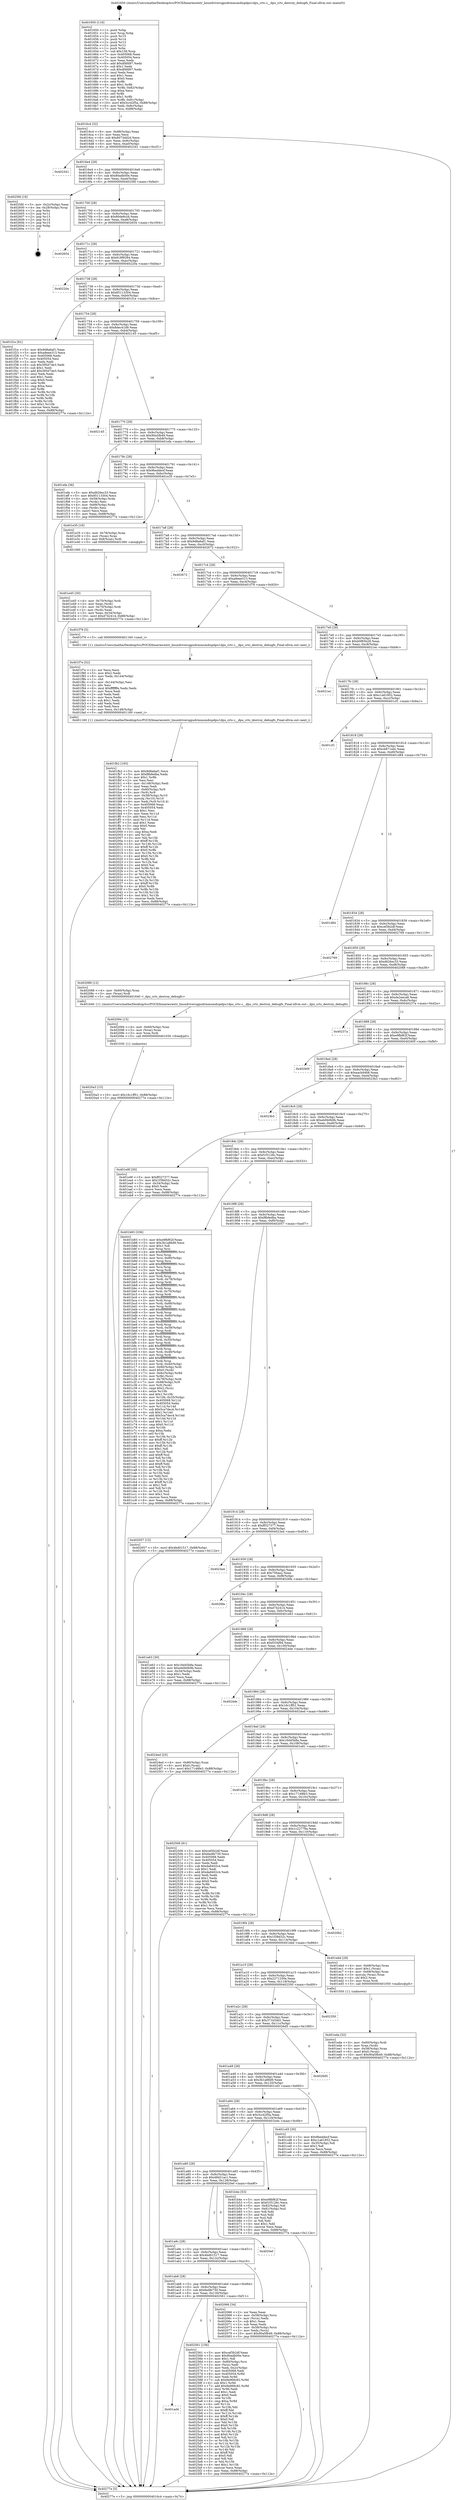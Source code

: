 digraph "0x401650" {
  label = "0x401650 (/mnt/c/Users/mathe/Desktop/tcc/POCII/binaries/extr_linuxdriversgpudrmmsmdispdpu1dpu_crtc.c__dpu_crtc_destroy_debugfs_Final-ollvm.out::main(0))"
  labelloc = "t"
  node[shape=record]

  Entry [label="",width=0.3,height=0.3,shape=circle,fillcolor=black,style=filled]
  "0x4016c4" [label="{
     0x4016c4 [32]\l
     | [instrs]\l
     &nbsp;&nbsp;0x4016c4 \<+6\>: mov -0x88(%rbp),%eax\l
     &nbsp;&nbsp;0x4016ca \<+2\>: mov %eax,%ecx\l
     &nbsp;&nbsp;0x4016cc \<+6\>: sub $0x8073dd2d,%ecx\l
     &nbsp;&nbsp;0x4016d2 \<+6\>: mov %eax,-0x9c(%rbp)\l
     &nbsp;&nbsp;0x4016d8 \<+6\>: mov %ecx,-0xa0(%rbp)\l
     &nbsp;&nbsp;0x4016de \<+6\>: je 0000000000402341 \<main+0xcf1\>\l
  }"]
  "0x402341" [label="{
     0x402341\l
  }", style=dashed]
  "0x4016e4" [label="{
     0x4016e4 [28]\l
     | [instrs]\l
     &nbsp;&nbsp;0x4016e4 \<+5\>: jmp 00000000004016e9 \<main+0x99\>\l
     &nbsp;&nbsp;0x4016e9 \<+6\>: mov -0x9c(%rbp),%eax\l
     &nbsp;&nbsp;0x4016ef \<+5\>: sub $0x80adb00e,%eax\l
     &nbsp;&nbsp;0x4016f4 \<+6\>: mov %eax,-0xa4(%rbp)\l
     &nbsp;&nbsp;0x4016fa \<+6\>: je 00000000004025fd \<main+0xfad\>\l
  }"]
  Exit [label="",width=0.3,height=0.3,shape=circle,fillcolor=black,style=filled,peripheries=2]
  "0x4025fd" [label="{
     0x4025fd [18]\l
     | [instrs]\l
     &nbsp;&nbsp;0x4025fd \<+3\>: mov -0x2c(%rbp),%eax\l
     &nbsp;&nbsp;0x402600 \<+4\>: lea -0x28(%rbp),%rsp\l
     &nbsp;&nbsp;0x402604 \<+1\>: pop %rbx\l
     &nbsp;&nbsp;0x402605 \<+2\>: pop %r12\l
     &nbsp;&nbsp;0x402607 \<+2\>: pop %r13\l
     &nbsp;&nbsp;0x402609 \<+2\>: pop %r14\l
     &nbsp;&nbsp;0x40260b \<+2\>: pop %r15\l
     &nbsp;&nbsp;0x40260d \<+1\>: pop %rbp\l
     &nbsp;&nbsp;0x40260e \<+1\>: ret\l
  }"]
  "0x401700" [label="{
     0x401700 [28]\l
     | [instrs]\l
     &nbsp;&nbsp;0x401700 \<+5\>: jmp 0000000000401705 \<main+0xb5\>\l
     &nbsp;&nbsp;0x401705 \<+6\>: mov -0x9c(%rbp),%eax\l
     &nbsp;&nbsp;0x40170b \<+5\>: sub $0x80de8ccb,%eax\l
     &nbsp;&nbsp;0x401710 \<+6\>: mov %eax,-0xa8(%rbp)\l
     &nbsp;&nbsp;0x401716 \<+6\>: je 0000000000402654 \<main+0x1004\>\l
  }"]
  "0x401ad4" [label="{
     0x401ad4\l
  }", style=dashed]
  "0x402654" [label="{
     0x402654\l
  }", style=dashed]
  "0x40171c" [label="{
     0x40171c [28]\l
     | [instrs]\l
     &nbsp;&nbsp;0x40171c \<+5\>: jmp 0000000000401721 \<main+0xd1\>\l
     &nbsp;&nbsp;0x401721 \<+6\>: mov -0x9c(%rbp),%eax\l
     &nbsp;&nbsp;0x401727 \<+5\>: sub $0x818f9284,%eax\l
     &nbsp;&nbsp;0x40172c \<+6\>: mov %eax,-0xac(%rbp)\l
     &nbsp;&nbsp;0x401732 \<+6\>: je 000000000040220a \<main+0xbba\>\l
  }"]
  "0x402561" [label="{
     0x402561 [156]\l
     | [instrs]\l
     &nbsp;&nbsp;0x402561 \<+5\>: mov $0xcef3b2df,%eax\l
     &nbsp;&nbsp;0x402566 \<+5\>: mov $0x80adb00e,%ecx\l
     &nbsp;&nbsp;0x40256b \<+2\>: mov $0x1,%dl\l
     &nbsp;&nbsp;0x40256d \<+4\>: mov -0x80(%rbp),%rsi\l
     &nbsp;&nbsp;0x402571 \<+2\>: mov (%rsi),%edi\l
     &nbsp;&nbsp;0x402573 \<+3\>: mov %edi,-0x2c(%rbp)\l
     &nbsp;&nbsp;0x402576 \<+7\>: mov 0x405068,%edi\l
     &nbsp;&nbsp;0x40257d \<+8\>: mov 0x405054,%r8d\l
     &nbsp;&nbsp;0x402585 \<+3\>: mov %edi,%r9d\l
     &nbsp;&nbsp;0x402588 \<+7\>: sub $0x9a968c82,%r9d\l
     &nbsp;&nbsp;0x40258f \<+4\>: sub $0x1,%r9d\l
     &nbsp;&nbsp;0x402593 \<+7\>: add $0x9a968c82,%r9d\l
     &nbsp;&nbsp;0x40259a \<+4\>: imul %r9d,%edi\l
     &nbsp;&nbsp;0x40259e \<+3\>: and $0x1,%edi\l
     &nbsp;&nbsp;0x4025a1 \<+3\>: cmp $0x0,%edi\l
     &nbsp;&nbsp;0x4025a4 \<+4\>: sete %r10b\l
     &nbsp;&nbsp;0x4025a8 \<+4\>: cmp $0xa,%r8d\l
     &nbsp;&nbsp;0x4025ac \<+4\>: setl %r11b\l
     &nbsp;&nbsp;0x4025b0 \<+3\>: mov %r10b,%bl\l
     &nbsp;&nbsp;0x4025b3 \<+3\>: xor $0xff,%bl\l
     &nbsp;&nbsp;0x4025b6 \<+3\>: mov %r11b,%r14b\l
     &nbsp;&nbsp;0x4025b9 \<+4\>: xor $0xff,%r14b\l
     &nbsp;&nbsp;0x4025bd \<+3\>: xor $0x0,%dl\l
     &nbsp;&nbsp;0x4025c0 \<+3\>: mov %bl,%r15b\l
     &nbsp;&nbsp;0x4025c3 \<+4\>: and $0x0,%r15b\l
     &nbsp;&nbsp;0x4025c7 \<+3\>: and %dl,%r10b\l
     &nbsp;&nbsp;0x4025ca \<+3\>: mov %r14b,%r12b\l
     &nbsp;&nbsp;0x4025cd \<+4\>: and $0x0,%r12b\l
     &nbsp;&nbsp;0x4025d1 \<+3\>: and %dl,%r11b\l
     &nbsp;&nbsp;0x4025d4 \<+3\>: or %r10b,%r15b\l
     &nbsp;&nbsp;0x4025d7 \<+3\>: or %r11b,%r12b\l
     &nbsp;&nbsp;0x4025da \<+3\>: xor %r12b,%r15b\l
     &nbsp;&nbsp;0x4025dd \<+3\>: or %r14b,%bl\l
     &nbsp;&nbsp;0x4025e0 \<+3\>: xor $0xff,%bl\l
     &nbsp;&nbsp;0x4025e3 \<+3\>: or $0x0,%dl\l
     &nbsp;&nbsp;0x4025e6 \<+2\>: and %dl,%bl\l
     &nbsp;&nbsp;0x4025e8 \<+3\>: or %bl,%r15b\l
     &nbsp;&nbsp;0x4025eb \<+4\>: test $0x1,%r15b\l
     &nbsp;&nbsp;0x4025ef \<+3\>: cmovne %ecx,%eax\l
     &nbsp;&nbsp;0x4025f2 \<+6\>: mov %eax,-0x88(%rbp)\l
     &nbsp;&nbsp;0x4025f8 \<+5\>: jmp 000000000040277e \<main+0x112e\>\l
  }"]
  "0x40220a" [label="{
     0x40220a\l
  }", style=dashed]
  "0x401738" [label="{
     0x401738 [28]\l
     | [instrs]\l
     &nbsp;&nbsp;0x401738 \<+5\>: jmp 000000000040173d \<main+0xed\>\l
     &nbsp;&nbsp;0x40173d \<+6\>: mov -0x9c(%rbp),%eax\l
     &nbsp;&nbsp;0x401743 \<+5\>: sub $0x85113304,%eax\l
     &nbsp;&nbsp;0x401748 \<+6\>: mov %eax,-0xb0(%rbp)\l
     &nbsp;&nbsp;0x40174e \<+6\>: je 0000000000401f1e \<main+0x8ce\>\l
  }"]
  "0x4020a3" [label="{
     0x4020a3 [15]\l
     | [instrs]\l
     &nbsp;&nbsp;0x4020a3 \<+10\>: movl $0x16c1ff51,-0x88(%rbp)\l
     &nbsp;&nbsp;0x4020ad \<+5\>: jmp 000000000040277e \<main+0x112e\>\l
  }"]
  "0x401f1e" [label="{
     0x401f1e [91]\l
     | [instrs]\l
     &nbsp;&nbsp;0x401f1e \<+5\>: mov $0x9d8a6af1,%eax\l
     &nbsp;&nbsp;0x401f23 \<+5\>: mov $0xa9eee313,%ecx\l
     &nbsp;&nbsp;0x401f28 \<+7\>: mov 0x405068,%edx\l
     &nbsp;&nbsp;0x401f2f \<+7\>: mov 0x405054,%esi\l
     &nbsp;&nbsp;0x401f36 \<+2\>: mov %edx,%edi\l
     &nbsp;&nbsp;0x401f38 \<+6\>: sub $0x395d74e3,%edi\l
     &nbsp;&nbsp;0x401f3e \<+3\>: sub $0x1,%edi\l
     &nbsp;&nbsp;0x401f41 \<+6\>: add $0x395d74e3,%edi\l
     &nbsp;&nbsp;0x401f47 \<+3\>: imul %edi,%edx\l
     &nbsp;&nbsp;0x401f4a \<+3\>: and $0x1,%edx\l
     &nbsp;&nbsp;0x401f4d \<+3\>: cmp $0x0,%edx\l
     &nbsp;&nbsp;0x401f50 \<+4\>: sete %r8b\l
     &nbsp;&nbsp;0x401f54 \<+3\>: cmp $0xa,%esi\l
     &nbsp;&nbsp;0x401f57 \<+4\>: setl %r9b\l
     &nbsp;&nbsp;0x401f5b \<+3\>: mov %r8b,%r10b\l
     &nbsp;&nbsp;0x401f5e \<+3\>: and %r9b,%r10b\l
     &nbsp;&nbsp;0x401f61 \<+3\>: xor %r9b,%r8b\l
     &nbsp;&nbsp;0x401f64 \<+3\>: or %r8b,%r10b\l
     &nbsp;&nbsp;0x401f67 \<+4\>: test $0x1,%r10b\l
     &nbsp;&nbsp;0x401f6b \<+3\>: cmovne %ecx,%eax\l
     &nbsp;&nbsp;0x401f6e \<+6\>: mov %eax,-0x88(%rbp)\l
     &nbsp;&nbsp;0x401f74 \<+5\>: jmp 000000000040277e \<main+0x112e\>\l
  }"]
  "0x401754" [label="{
     0x401754 [28]\l
     | [instrs]\l
     &nbsp;&nbsp;0x401754 \<+5\>: jmp 0000000000401759 \<main+0x109\>\l
     &nbsp;&nbsp;0x401759 \<+6\>: mov -0x9c(%rbp),%eax\l
     &nbsp;&nbsp;0x40175f \<+5\>: sub $0x8dec41d9,%eax\l
     &nbsp;&nbsp;0x401764 \<+6\>: mov %eax,-0xb4(%rbp)\l
     &nbsp;&nbsp;0x40176a \<+6\>: je 0000000000402145 \<main+0xaf5\>\l
  }"]
  "0x402094" [label="{
     0x402094 [15]\l
     | [instrs]\l
     &nbsp;&nbsp;0x402094 \<+4\>: mov -0x60(%rbp),%rax\l
     &nbsp;&nbsp;0x402098 \<+3\>: mov (%rax),%rax\l
     &nbsp;&nbsp;0x40209b \<+3\>: mov %rax,%rdi\l
     &nbsp;&nbsp;0x40209e \<+5\>: call 0000000000401030 \<free@plt\>\l
     | [calls]\l
     &nbsp;&nbsp;0x401030 \{1\} (unknown)\l
  }"]
  "0x402145" [label="{
     0x402145\l
  }", style=dashed]
  "0x401770" [label="{
     0x401770 [28]\l
     | [instrs]\l
     &nbsp;&nbsp;0x401770 \<+5\>: jmp 0000000000401775 \<main+0x125\>\l
     &nbsp;&nbsp;0x401775 \<+6\>: mov -0x9c(%rbp),%eax\l
     &nbsp;&nbsp;0x40177b \<+5\>: sub $0x90a5fb49,%eax\l
     &nbsp;&nbsp;0x401780 \<+6\>: mov %eax,-0xb8(%rbp)\l
     &nbsp;&nbsp;0x401786 \<+6\>: je 0000000000401efa \<main+0x8aa\>\l
  }"]
  "0x401ab8" [label="{
     0x401ab8 [28]\l
     | [instrs]\l
     &nbsp;&nbsp;0x401ab8 \<+5\>: jmp 0000000000401abd \<main+0x46d\>\l
     &nbsp;&nbsp;0x401abd \<+6\>: mov -0x9c(%rbp),%eax\l
     &nbsp;&nbsp;0x401ac3 \<+5\>: sub $0x6edfe730,%eax\l
     &nbsp;&nbsp;0x401ac8 \<+6\>: mov %eax,-0x130(%rbp)\l
     &nbsp;&nbsp;0x401ace \<+6\>: je 0000000000402561 \<main+0xf11\>\l
  }"]
  "0x401efa" [label="{
     0x401efa [36]\l
     | [instrs]\l
     &nbsp;&nbsp;0x401efa \<+5\>: mov $0xd626ec33,%eax\l
     &nbsp;&nbsp;0x401eff \<+5\>: mov $0x85113304,%ecx\l
     &nbsp;&nbsp;0x401f04 \<+4\>: mov -0x58(%rbp),%rdx\l
     &nbsp;&nbsp;0x401f08 \<+2\>: mov (%rdx),%esi\l
     &nbsp;&nbsp;0x401f0a \<+4\>: mov -0x68(%rbp),%rdx\l
     &nbsp;&nbsp;0x401f0e \<+2\>: cmp (%rdx),%esi\l
     &nbsp;&nbsp;0x401f10 \<+3\>: cmovl %ecx,%eax\l
     &nbsp;&nbsp;0x401f13 \<+6\>: mov %eax,-0x88(%rbp)\l
     &nbsp;&nbsp;0x401f19 \<+5\>: jmp 000000000040277e \<main+0x112e\>\l
  }"]
  "0x40178c" [label="{
     0x40178c [28]\l
     | [instrs]\l
     &nbsp;&nbsp;0x40178c \<+5\>: jmp 0000000000401791 \<main+0x141\>\l
     &nbsp;&nbsp;0x401791 \<+6\>: mov -0x9c(%rbp),%eax\l
     &nbsp;&nbsp;0x401797 \<+5\>: sub $0x9beddecf,%eax\l
     &nbsp;&nbsp;0x40179c \<+6\>: mov %eax,-0xbc(%rbp)\l
     &nbsp;&nbsp;0x4017a2 \<+6\>: je 0000000000401e35 \<main+0x7e5\>\l
  }"]
  "0x402066" [label="{
     0x402066 [34]\l
     | [instrs]\l
     &nbsp;&nbsp;0x402066 \<+2\>: xor %eax,%eax\l
     &nbsp;&nbsp;0x402068 \<+4\>: mov -0x58(%rbp),%rcx\l
     &nbsp;&nbsp;0x40206c \<+2\>: mov (%rcx),%edx\l
     &nbsp;&nbsp;0x40206e \<+3\>: sub $0x1,%eax\l
     &nbsp;&nbsp;0x402071 \<+2\>: sub %eax,%edx\l
     &nbsp;&nbsp;0x402073 \<+4\>: mov -0x58(%rbp),%rcx\l
     &nbsp;&nbsp;0x402077 \<+2\>: mov %edx,(%rcx)\l
     &nbsp;&nbsp;0x402079 \<+10\>: movl $0x90a5fb49,-0x88(%rbp)\l
     &nbsp;&nbsp;0x402083 \<+5\>: jmp 000000000040277e \<main+0x112e\>\l
  }"]
  "0x401e35" [label="{
     0x401e35 [16]\l
     | [instrs]\l
     &nbsp;&nbsp;0x401e35 \<+4\>: mov -0x78(%rbp),%rax\l
     &nbsp;&nbsp;0x401e39 \<+3\>: mov (%rax),%rax\l
     &nbsp;&nbsp;0x401e3c \<+4\>: mov 0x8(%rax),%rdi\l
     &nbsp;&nbsp;0x401e40 \<+5\>: call 0000000000401060 \<atoi@plt\>\l
     | [calls]\l
     &nbsp;&nbsp;0x401060 \{1\} (unknown)\l
  }"]
  "0x4017a8" [label="{
     0x4017a8 [28]\l
     | [instrs]\l
     &nbsp;&nbsp;0x4017a8 \<+5\>: jmp 00000000004017ad \<main+0x15d\>\l
     &nbsp;&nbsp;0x4017ad \<+6\>: mov -0x9c(%rbp),%eax\l
     &nbsp;&nbsp;0x4017b3 \<+5\>: sub $0x9d8a6af1,%eax\l
     &nbsp;&nbsp;0x4017b8 \<+6\>: mov %eax,-0xc0(%rbp)\l
     &nbsp;&nbsp;0x4017be \<+6\>: je 0000000000402672 \<main+0x1022\>\l
  }"]
  "0x401a9c" [label="{
     0x401a9c [28]\l
     | [instrs]\l
     &nbsp;&nbsp;0x401a9c \<+5\>: jmp 0000000000401aa1 \<main+0x451\>\l
     &nbsp;&nbsp;0x401aa1 \<+6\>: mov -0x9c(%rbp),%eax\l
     &nbsp;&nbsp;0x401aa7 \<+5\>: sub $0x4bd01517,%eax\l
     &nbsp;&nbsp;0x401aac \<+6\>: mov %eax,-0x12c(%rbp)\l
     &nbsp;&nbsp;0x401ab2 \<+6\>: je 0000000000402066 \<main+0xa16\>\l
  }"]
  "0x402672" [label="{
     0x402672\l
  }", style=dashed]
  "0x4017c4" [label="{
     0x4017c4 [28]\l
     | [instrs]\l
     &nbsp;&nbsp;0x4017c4 \<+5\>: jmp 00000000004017c9 \<main+0x179\>\l
     &nbsp;&nbsp;0x4017c9 \<+6\>: mov -0x9c(%rbp),%eax\l
     &nbsp;&nbsp;0x4017cf \<+5\>: sub $0xa9eee313,%eax\l
     &nbsp;&nbsp;0x4017d4 \<+6\>: mov %eax,-0xc4(%rbp)\l
     &nbsp;&nbsp;0x4017da \<+6\>: je 0000000000401f79 \<main+0x929\>\l
  }"]
  "0x4020ef" [label="{
     0x4020ef\l
  }", style=dashed]
  "0x401f79" [label="{
     0x401f79 [5]\l
     | [instrs]\l
     &nbsp;&nbsp;0x401f79 \<+5\>: call 0000000000401160 \<next_i\>\l
     | [calls]\l
     &nbsp;&nbsp;0x401160 \{1\} (/mnt/c/Users/mathe/Desktop/tcc/POCII/binaries/extr_linuxdriversgpudrmmsmdispdpu1dpu_crtc.c__dpu_crtc_destroy_debugfs_Final-ollvm.out::next_i)\l
  }"]
  "0x4017e0" [label="{
     0x4017e0 [28]\l
     | [instrs]\l
     &nbsp;&nbsp;0x4017e0 \<+5\>: jmp 00000000004017e5 \<main+0x195\>\l
     &nbsp;&nbsp;0x4017e5 \<+6\>: mov -0x9c(%rbp),%eax\l
     &nbsp;&nbsp;0x4017eb \<+5\>: sub $0xb0f65b28,%eax\l
     &nbsp;&nbsp;0x4017f0 \<+6\>: mov %eax,-0xc8(%rbp)\l
     &nbsp;&nbsp;0x4017f6 \<+6\>: je 00000000004021ec \<main+0xb9c\>\l
  }"]
  "0x401fb2" [label="{
     0x401fb2 [165]\l
     | [instrs]\l
     &nbsp;&nbsp;0x401fb2 \<+5\>: mov $0x9d8a6af1,%ecx\l
     &nbsp;&nbsp;0x401fb7 \<+5\>: mov $0xf8bfedba,%edx\l
     &nbsp;&nbsp;0x401fbc \<+3\>: mov $0x1,%r8b\l
     &nbsp;&nbsp;0x401fbf \<+2\>: xor %esi,%esi\l
     &nbsp;&nbsp;0x401fc1 \<+6\>: mov -0x148(%rbp),%edi\l
     &nbsp;&nbsp;0x401fc7 \<+3\>: imul %eax,%edi\l
     &nbsp;&nbsp;0x401fca \<+4\>: mov -0x60(%rbp),%r9\l
     &nbsp;&nbsp;0x401fce \<+3\>: mov (%r9),%r9\l
     &nbsp;&nbsp;0x401fd1 \<+4\>: mov -0x58(%rbp),%r10\l
     &nbsp;&nbsp;0x401fd5 \<+3\>: movslq (%r10),%r10\l
     &nbsp;&nbsp;0x401fd8 \<+4\>: mov %edi,(%r9,%r10,4)\l
     &nbsp;&nbsp;0x401fdc \<+7\>: mov 0x405068,%eax\l
     &nbsp;&nbsp;0x401fe3 \<+7\>: mov 0x405054,%edi\l
     &nbsp;&nbsp;0x401fea \<+3\>: sub $0x1,%esi\l
     &nbsp;&nbsp;0x401fed \<+3\>: mov %eax,%r11d\l
     &nbsp;&nbsp;0x401ff0 \<+3\>: add %esi,%r11d\l
     &nbsp;&nbsp;0x401ff3 \<+4\>: imul %r11d,%eax\l
     &nbsp;&nbsp;0x401ff7 \<+3\>: and $0x1,%eax\l
     &nbsp;&nbsp;0x401ffa \<+3\>: cmp $0x0,%eax\l
     &nbsp;&nbsp;0x401ffd \<+3\>: sete %bl\l
     &nbsp;&nbsp;0x402000 \<+3\>: cmp $0xa,%edi\l
     &nbsp;&nbsp;0x402003 \<+4\>: setl %r14b\l
     &nbsp;&nbsp;0x402007 \<+3\>: mov %bl,%r15b\l
     &nbsp;&nbsp;0x40200a \<+4\>: xor $0xff,%r15b\l
     &nbsp;&nbsp;0x40200e \<+3\>: mov %r14b,%r12b\l
     &nbsp;&nbsp;0x402011 \<+4\>: xor $0xff,%r12b\l
     &nbsp;&nbsp;0x402015 \<+4\>: xor $0x0,%r8b\l
     &nbsp;&nbsp;0x402019 \<+3\>: mov %r15b,%r13b\l
     &nbsp;&nbsp;0x40201c \<+4\>: and $0x0,%r13b\l
     &nbsp;&nbsp;0x402020 \<+3\>: and %r8b,%bl\l
     &nbsp;&nbsp;0x402023 \<+3\>: mov %r12b,%al\l
     &nbsp;&nbsp;0x402026 \<+2\>: and $0x0,%al\l
     &nbsp;&nbsp;0x402028 \<+3\>: and %r8b,%r14b\l
     &nbsp;&nbsp;0x40202b \<+3\>: or %bl,%r13b\l
     &nbsp;&nbsp;0x40202e \<+3\>: or %r14b,%al\l
     &nbsp;&nbsp;0x402031 \<+3\>: xor %al,%r13b\l
     &nbsp;&nbsp;0x402034 \<+3\>: or %r12b,%r15b\l
     &nbsp;&nbsp;0x402037 \<+4\>: xor $0xff,%r15b\l
     &nbsp;&nbsp;0x40203b \<+4\>: or $0x0,%r8b\l
     &nbsp;&nbsp;0x40203f \<+3\>: and %r8b,%r15b\l
     &nbsp;&nbsp;0x402042 \<+3\>: or %r15b,%r13b\l
     &nbsp;&nbsp;0x402045 \<+4\>: test $0x1,%r13b\l
     &nbsp;&nbsp;0x402049 \<+3\>: cmovne %edx,%ecx\l
     &nbsp;&nbsp;0x40204c \<+6\>: mov %ecx,-0x88(%rbp)\l
     &nbsp;&nbsp;0x402052 \<+5\>: jmp 000000000040277e \<main+0x112e\>\l
  }"]
  "0x4021ec" [label="{
     0x4021ec\l
  }", style=dashed]
  "0x4017fc" [label="{
     0x4017fc [28]\l
     | [instrs]\l
     &nbsp;&nbsp;0x4017fc \<+5\>: jmp 0000000000401801 \<main+0x1b1\>\l
     &nbsp;&nbsp;0x401801 \<+6\>: mov -0x9c(%rbp),%eax\l
     &nbsp;&nbsp;0x401807 \<+5\>: sub $0xc1a61852,%eax\l
     &nbsp;&nbsp;0x40180c \<+6\>: mov %eax,-0xcc(%rbp)\l
     &nbsp;&nbsp;0x401812 \<+6\>: je 0000000000401cf1 \<main+0x6a1\>\l
  }"]
  "0x401f7e" [label="{
     0x401f7e [52]\l
     | [instrs]\l
     &nbsp;&nbsp;0x401f7e \<+2\>: xor %ecx,%ecx\l
     &nbsp;&nbsp;0x401f80 \<+5\>: mov $0x2,%edx\l
     &nbsp;&nbsp;0x401f85 \<+6\>: mov %edx,-0x144(%rbp)\l
     &nbsp;&nbsp;0x401f8b \<+1\>: cltd\l
     &nbsp;&nbsp;0x401f8c \<+6\>: mov -0x144(%rbp),%esi\l
     &nbsp;&nbsp;0x401f92 \<+2\>: idiv %esi\l
     &nbsp;&nbsp;0x401f94 \<+6\>: imul $0xfffffffe,%edx,%edx\l
     &nbsp;&nbsp;0x401f9a \<+2\>: mov %ecx,%edi\l
     &nbsp;&nbsp;0x401f9c \<+2\>: sub %edx,%edi\l
     &nbsp;&nbsp;0x401f9e \<+2\>: mov %ecx,%edx\l
     &nbsp;&nbsp;0x401fa0 \<+3\>: sub $0x1,%edx\l
     &nbsp;&nbsp;0x401fa3 \<+2\>: add %edx,%edi\l
     &nbsp;&nbsp;0x401fa5 \<+2\>: sub %edi,%ecx\l
     &nbsp;&nbsp;0x401fa7 \<+6\>: mov %ecx,-0x148(%rbp)\l
     &nbsp;&nbsp;0x401fad \<+5\>: call 0000000000401160 \<next_i\>\l
     | [calls]\l
     &nbsp;&nbsp;0x401160 \{1\} (/mnt/c/Users/mathe/Desktop/tcc/POCII/binaries/extr_linuxdriversgpudrmmsmdispdpu1dpu_crtc.c__dpu_crtc_destroy_debugfs_Final-ollvm.out::next_i)\l
  }"]
  "0x401cf1" [label="{
     0x401cf1\l
  }", style=dashed]
  "0x401818" [label="{
     0x401818 [28]\l
     | [instrs]\l
     &nbsp;&nbsp;0x401818 \<+5\>: jmp 000000000040181d \<main+0x1cd\>\l
     &nbsp;&nbsp;0x40181d \<+6\>: mov -0x9c(%rbp),%eax\l
     &nbsp;&nbsp;0x401823 \<+5\>: sub $0xcb871edc,%eax\l
     &nbsp;&nbsp;0x401828 \<+6\>: mov %eax,-0xd0(%rbp)\l
     &nbsp;&nbsp;0x40182e \<+6\>: je 0000000000401d84 \<main+0x734\>\l
  }"]
  "0x401eda" [label="{
     0x401eda [32]\l
     | [instrs]\l
     &nbsp;&nbsp;0x401eda \<+4\>: mov -0x60(%rbp),%rdi\l
     &nbsp;&nbsp;0x401ede \<+3\>: mov %rax,(%rdi)\l
     &nbsp;&nbsp;0x401ee1 \<+4\>: mov -0x58(%rbp),%rax\l
     &nbsp;&nbsp;0x401ee5 \<+6\>: movl $0x0,(%rax)\l
     &nbsp;&nbsp;0x401eeb \<+10\>: movl $0x90a5fb49,-0x88(%rbp)\l
     &nbsp;&nbsp;0x401ef5 \<+5\>: jmp 000000000040277e \<main+0x112e\>\l
  }"]
  "0x401d84" [label="{
     0x401d84\l
  }", style=dashed]
  "0x401834" [label="{
     0x401834 [28]\l
     | [instrs]\l
     &nbsp;&nbsp;0x401834 \<+5\>: jmp 0000000000401839 \<main+0x1e9\>\l
     &nbsp;&nbsp;0x401839 \<+6\>: mov -0x9c(%rbp),%eax\l
     &nbsp;&nbsp;0x40183f \<+5\>: sub $0xcef3b2df,%eax\l
     &nbsp;&nbsp;0x401844 \<+6\>: mov %eax,-0xd4(%rbp)\l
     &nbsp;&nbsp;0x40184a \<+6\>: je 0000000000402769 \<main+0x1119\>\l
  }"]
  "0x401e45" [label="{
     0x401e45 [30]\l
     | [instrs]\l
     &nbsp;&nbsp;0x401e45 \<+4\>: mov -0x70(%rbp),%rdi\l
     &nbsp;&nbsp;0x401e49 \<+2\>: mov %eax,(%rdi)\l
     &nbsp;&nbsp;0x401e4b \<+4\>: mov -0x70(%rbp),%rdi\l
     &nbsp;&nbsp;0x401e4f \<+2\>: mov (%rdi),%eax\l
     &nbsp;&nbsp;0x401e51 \<+3\>: mov %eax,-0x34(%rbp)\l
     &nbsp;&nbsp;0x401e54 \<+10\>: movl $0xd742414,-0x88(%rbp)\l
     &nbsp;&nbsp;0x401e5e \<+5\>: jmp 000000000040277e \<main+0x112e\>\l
  }"]
  "0x402769" [label="{
     0x402769\l
  }", style=dashed]
  "0x401850" [label="{
     0x401850 [28]\l
     | [instrs]\l
     &nbsp;&nbsp;0x401850 \<+5\>: jmp 0000000000401855 \<main+0x205\>\l
     &nbsp;&nbsp;0x401855 \<+6\>: mov -0x9c(%rbp),%eax\l
     &nbsp;&nbsp;0x40185b \<+5\>: sub $0xd626ec33,%eax\l
     &nbsp;&nbsp;0x401860 \<+6\>: mov %eax,-0xd8(%rbp)\l
     &nbsp;&nbsp;0x401866 \<+6\>: je 0000000000402088 \<main+0xa38\>\l
  }"]
  "0x401650" [label="{
     0x401650 [116]\l
     | [instrs]\l
     &nbsp;&nbsp;0x401650 \<+1\>: push %rbp\l
     &nbsp;&nbsp;0x401651 \<+3\>: mov %rsp,%rbp\l
     &nbsp;&nbsp;0x401654 \<+2\>: push %r15\l
     &nbsp;&nbsp;0x401656 \<+2\>: push %r14\l
     &nbsp;&nbsp;0x401658 \<+2\>: push %r13\l
     &nbsp;&nbsp;0x40165a \<+2\>: push %r12\l
     &nbsp;&nbsp;0x40165c \<+1\>: push %rbx\l
     &nbsp;&nbsp;0x40165d \<+7\>: sub $0x158,%rsp\l
     &nbsp;&nbsp;0x401664 \<+7\>: mov 0x405068,%eax\l
     &nbsp;&nbsp;0x40166b \<+7\>: mov 0x405054,%ecx\l
     &nbsp;&nbsp;0x401672 \<+2\>: mov %eax,%edx\l
     &nbsp;&nbsp;0x401674 \<+6\>: add $0xdf4fd97,%edx\l
     &nbsp;&nbsp;0x40167a \<+3\>: sub $0x1,%edx\l
     &nbsp;&nbsp;0x40167d \<+6\>: sub $0xdf4fd97,%edx\l
     &nbsp;&nbsp;0x401683 \<+3\>: imul %edx,%eax\l
     &nbsp;&nbsp;0x401686 \<+3\>: and $0x1,%eax\l
     &nbsp;&nbsp;0x401689 \<+3\>: cmp $0x0,%eax\l
     &nbsp;&nbsp;0x40168c \<+4\>: sete %r8b\l
     &nbsp;&nbsp;0x401690 \<+4\>: and $0x1,%r8b\l
     &nbsp;&nbsp;0x401694 \<+7\>: mov %r8b,-0x82(%rbp)\l
     &nbsp;&nbsp;0x40169b \<+3\>: cmp $0xa,%ecx\l
     &nbsp;&nbsp;0x40169e \<+4\>: setl %r8b\l
     &nbsp;&nbsp;0x4016a2 \<+4\>: and $0x1,%r8b\l
     &nbsp;&nbsp;0x4016a6 \<+7\>: mov %r8b,-0x81(%rbp)\l
     &nbsp;&nbsp;0x4016ad \<+10\>: movl $0x3cc42f5a,-0x88(%rbp)\l
     &nbsp;&nbsp;0x4016b7 \<+6\>: mov %edi,-0x8c(%rbp)\l
     &nbsp;&nbsp;0x4016bd \<+7\>: mov %rsi,-0x98(%rbp)\l
  }"]
  "0x402088" [label="{
     0x402088 [12]\l
     | [instrs]\l
     &nbsp;&nbsp;0x402088 \<+4\>: mov -0x60(%rbp),%rax\l
     &nbsp;&nbsp;0x40208c \<+3\>: mov (%rax),%rdi\l
     &nbsp;&nbsp;0x40208f \<+5\>: call 0000000000401640 \<_dpu_crtc_destroy_debugfs\>\l
     | [calls]\l
     &nbsp;&nbsp;0x401640 \{1\} (/mnt/c/Users/mathe/Desktop/tcc/POCII/binaries/extr_linuxdriversgpudrmmsmdispdpu1dpu_crtc.c__dpu_crtc_destroy_debugfs_Final-ollvm.out::_dpu_crtc_destroy_debugfs)\l
  }"]
  "0x40186c" [label="{
     0x40186c [28]\l
     | [instrs]\l
     &nbsp;&nbsp;0x40186c \<+5\>: jmp 0000000000401871 \<main+0x221\>\l
     &nbsp;&nbsp;0x401871 \<+6\>: mov -0x9c(%rbp),%eax\l
     &nbsp;&nbsp;0x401877 \<+5\>: sub $0xde2eeca8,%eax\l
     &nbsp;&nbsp;0x40187c \<+6\>: mov %eax,-0xdc(%rbp)\l
     &nbsp;&nbsp;0x401882 \<+6\>: je 000000000040237a \<main+0xd2a\>\l
  }"]
  "0x40277e" [label="{
     0x40277e [5]\l
     | [instrs]\l
     &nbsp;&nbsp;0x40277e \<+5\>: jmp 00000000004016c4 \<main+0x74\>\l
  }"]
  "0x40237a" [label="{
     0x40237a\l
  }", style=dashed]
  "0x401888" [label="{
     0x401888 [28]\l
     | [instrs]\l
     &nbsp;&nbsp;0x401888 \<+5\>: jmp 000000000040188d \<main+0x23d\>\l
     &nbsp;&nbsp;0x40188d \<+6\>: mov -0x9c(%rbp),%eax\l
     &nbsp;&nbsp;0x401893 \<+5\>: sub $0xe9fbf62f,%eax\l
     &nbsp;&nbsp;0x401898 \<+6\>: mov %eax,-0xe0(%rbp)\l
     &nbsp;&nbsp;0x40189e \<+6\>: je 000000000040260f \<main+0xfbf\>\l
  }"]
  "0x401a80" [label="{
     0x401a80 [28]\l
     | [instrs]\l
     &nbsp;&nbsp;0x401a80 \<+5\>: jmp 0000000000401a85 \<main+0x435\>\l
     &nbsp;&nbsp;0x401a85 \<+6\>: mov -0x9c(%rbp),%eax\l
     &nbsp;&nbsp;0x401a8b \<+5\>: sub $0x48d21ac1,%eax\l
     &nbsp;&nbsp;0x401a90 \<+6\>: mov %eax,-0x128(%rbp)\l
     &nbsp;&nbsp;0x401a96 \<+6\>: je 00000000004020ef \<main+0xa9f\>\l
  }"]
  "0x40260f" [label="{
     0x40260f\l
  }", style=dashed]
  "0x4018a4" [label="{
     0x4018a4 [28]\l
     | [instrs]\l
     &nbsp;&nbsp;0x4018a4 \<+5\>: jmp 00000000004018a9 \<main+0x259\>\l
     &nbsp;&nbsp;0x4018a9 \<+6\>: mov -0x9c(%rbp),%eax\l
     &nbsp;&nbsp;0x4018af \<+5\>: sub $0xeacb94b8,%eax\l
     &nbsp;&nbsp;0x4018b4 \<+6\>: mov %eax,-0xe4(%rbp)\l
     &nbsp;&nbsp;0x4018ba \<+6\>: je 00000000004023b3 \<main+0xd63\>\l
  }"]
  "0x401b4e" [label="{
     0x401b4e [53]\l
     | [instrs]\l
     &nbsp;&nbsp;0x401b4e \<+5\>: mov $0xe9fbf62f,%eax\l
     &nbsp;&nbsp;0x401b53 \<+5\>: mov $0xf1f3126c,%ecx\l
     &nbsp;&nbsp;0x401b58 \<+6\>: mov -0x82(%rbp),%dl\l
     &nbsp;&nbsp;0x401b5e \<+7\>: mov -0x81(%rbp),%sil\l
     &nbsp;&nbsp;0x401b65 \<+3\>: mov %dl,%dil\l
     &nbsp;&nbsp;0x401b68 \<+3\>: and %sil,%dil\l
     &nbsp;&nbsp;0x401b6b \<+3\>: xor %sil,%dl\l
     &nbsp;&nbsp;0x401b6e \<+3\>: or %dl,%dil\l
     &nbsp;&nbsp;0x401b71 \<+4\>: test $0x1,%dil\l
     &nbsp;&nbsp;0x401b75 \<+3\>: cmovne %ecx,%eax\l
     &nbsp;&nbsp;0x401b78 \<+6\>: mov %eax,-0x88(%rbp)\l
     &nbsp;&nbsp;0x401b7e \<+5\>: jmp 000000000040277e \<main+0x112e\>\l
  }"]
  "0x4023b3" [label="{
     0x4023b3\l
  }", style=dashed]
  "0x4018c0" [label="{
     0x4018c0 [28]\l
     | [instrs]\l
     &nbsp;&nbsp;0x4018c0 \<+5\>: jmp 00000000004018c5 \<main+0x275\>\l
     &nbsp;&nbsp;0x4018c5 \<+6\>: mov -0x9c(%rbp),%eax\l
     &nbsp;&nbsp;0x4018cb \<+5\>: sub $0xeb0b0b9b,%eax\l
     &nbsp;&nbsp;0x4018d0 \<+6\>: mov %eax,-0xe8(%rbp)\l
     &nbsp;&nbsp;0x4018d6 \<+6\>: je 0000000000401e9f \<main+0x84f\>\l
  }"]
  "0x401a64" [label="{
     0x401a64 [28]\l
     | [instrs]\l
     &nbsp;&nbsp;0x401a64 \<+5\>: jmp 0000000000401a69 \<main+0x419\>\l
     &nbsp;&nbsp;0x401a69 \<+6\>: mov -0x9c(%rbp),%eax\l
     &nbsp;&nbsp;0x401a6f \<+5\>: sub $0x3cc42f5a,%eax\l
     &nbsp;&nbsp;0x401a74 \<+6\>: mov %eax,-0x124(%rbp)\l
     &nbsp;&nbsp;0x401a7a \<+6\>: je 0000000000401b4e \<main+0x4fe\>\l
  }"]
  "0x401e9f" [label="{
     0x401e9f [30]\l
     | [instrs]\l
     &nbsp;&nbsp;0x401e9f \<+5\>: mov $0xff327377,%eax\l
     &nbsp;&nbsp;0x401ea4 \<+5\>: mov $0x1f38d32c,%ecx\l
     &nbsp;&nbsp;0x401ea9 \<+3\>: mov -0x34(%rbp),%edx\l
     &nbsp;&nbsp;0x401eac \<+3\>: cmp $0x0,%edx\l
     &nbsp;&nbsp;0x401eaf \<+3\>: cmove %ecx,%eax\l
     &nbsp;&nbsp;0x401eb2 \<+6\>: mov %eax,-0x88(%rbp)\l
     &nbsp;&nbsp;0x401eb8 \<+5\>: jmp 000000000040277e \<main+0x112e\>\l
  }"]
  "0x4018dc" [label="{
     0x4018dc [28]\l
     | [instrs]\l
     &nbsp;&nbsp;0x4018dc \<+5\>: jmp 00000000004018e1 \<main+0x291\>\l
     &nbsp;&nbsp;0x4018e1 \<+6\>: mov -0x9c(%rbp),%eax\l
     &nbsp;&nbsp;0x4018e7 \<+5\>: sub $0xf1f3126c,%eax\l
     &nbsp;&nbsp;0x4018ec \<+6\>: mov %eax,-0xec(%rbp)\l
     &nbsp;&nbsp;0x4018f2 \<+6\>: je 0000000000401b83 \<main+0x533\>\l
  }"]
  "0x401cd3" [label="{
     0x401cd3 [30]\l
     | [instrs]\l
     &nbsp;&nbsp;0x401cd3 \<+5\>: mov $0x9beddecf,%eax\l
     &nbsp;&nbsp;0x401cd8 \<+5\>: mov $0xc1a61852,%ecx\l
     &nbsp;&nbsp;0x401cdd \<+3\>: mov -0x35(%rbp),%dl\l
     &nbsp;&nbsp;0x401ce0 \<+3\>: test $0x1,%dl\l
     &nbsp;&nbsp;0x401ce3 \<+3\>: cmovne %ecx,%eax\l
     &nbsp;&nbsp;0x401ce6 \<+6\>: mov %eax,-0x88(%rbp)\l
     &nbsp;&nbsp;0x401cec \<+5\>: jmp 000000000040277e \<main+0x112e\>\l
  }"]
  "0x401b83" [label="{
     0x401b83 [336]\l
     | [instrs]\l
     &nbsp;&nbsp;0x401b83 \<+5\>: mov $0xe9fbf62f,%eax\l
     &nbsp;&nbsp;0x401b88 \<+5\>: mov $0x3b1a86d9,%ecx\l
     &nbsp;&nbsp;0x401b8d \<+2\>: mov $0x1,%dl\l
     &nbsp;&nbsp;0x401b8f \<+3\>: mov %rsp,%rsi\l
     &nbsp;&nbsp;0x401b92 \<+4\>: add $0xfffffffffffffff0,%rsi\l
     &nbsp;&nbsp;0x401b96 \<+3\>: mov %rsi,%rsp\l
     &nbsp;&nbsp;0x401b99 \<+4\>: mov %rsi,-0x80(%rbp)\l
     &nbsp;&nbsp;0x401b9d \<+3\>: mov %rsp,%rsi\l
     &nbsp;&nbsp;0x401ba0 \<+4\>: add $0xfffffffffffffff0,%rsi\l
     &nbsp;&nbsp;0x401ba4 \<+3\>: mov %rsi,%rsp\l
     &nbsp;&nbsp;0x401ba7 \<+3\>: mov %rsp,%rdi\l
     &nbsp;&nbsp;0x401baa \<+4\>: add $0xfffffffffffffff0,%rdi\l
     &nbsp;&nbsp;0x401bae \<+3\>: mov %rdi,%rsp\l
     &nbsp;&nbsp;0x401bb1 \<+4\>: mov %rdi,-0x78(%rbp)\l
     &nbsp;&nbsp;0x401bb5 \<+3\>: mov %rsp,%rdi\l
     &nbsp;&nbsp;0x401bb8 \<+4\>: add $0xfffffffffffffff0,%rdi\l
     &nbsp;&nbsp;0x401bbc \<+3\>: mov %rdi,%rsp\l
     &nbsp;&nbsp;0x401bbf \<+4\>: mov %rdi,-0x70(%rbp)\l
     &nbsp;&nbsp;0x401bc3 \<+3\>: mov %rsp,%rdi\l
     &nbsp;&nbsp;0x401bc6 \<+4\>: add $0xfffffffffffffff0,%rdi\l
     &nbsp;&nbsp;0x401bca \<+3\>: mov %rdi,%rsp\l
     &nbsp;&nbsp;0x401bcd \<+4\>: mov %rdi,-0x68(%rbp)\l
     &nbsp;&nbsp;0x401bd1 \<+3\>: mov %rsp,%rdi\l
     &nbsp;&nbsp;0x401bd4 \<+4\>: add $0xfffffffffffffff0,%rdi\l
     &nbsp;&nbsp;0x401bd8 \<+3\>: mov %rdi,%rsp\l
     &nbsp;&nbsp;0x401bdb \<+4\>: mov %rdi,-0x60(%rbp)\l
     &nbsp;&nbsp;0x401bdf \<+3\>: mov %rsp,%rdi\l
     &nbsp;&nbsp;0x401be2 \<+4\>: add $0xfffffffffffffff0,%rdi\l
     &nbsp;&nbsp;0x401be6 \<+3\>: mov %rdi,%rsp\l
     &nbsp;&nbsp;0x401be9 \<+4\>: mov %rdi,-0x58(%rbp)\l
     &nbsp;&nbsp;0x401bed \<+3\>: mov %rsp,%rdi\l
     &nbsp;&nbsp;0x401bf0 \<+4\>: add $0xfffffffffffffff0,%rdi\l
     &nbsp;&nbsp;0x401bf4 \<+3\>: mov %rdi,%rsp\l
     &nbsp;&nbsp;0x401bf7 \<+4\>: mov %rdi,-0x50(%rbp)\l
     &nbsp;&nbsp;0x401bfb \<+3\>: mov %rsp,%rdi\l
     &nbsp;&nbsp;0x401bfe \<+4\>: add $0xfffffffffffffff0,%rdi\l
     &nbsp;&nbsp;0x401c02 \<+3\>: mov %rdi,%rsp\l
     &nbsp;&nbsp;0x401c05 \<+4\>: mov %rdi,-0x48(%rbp)\l
     &nbsp;&nbsp;0x401c09 \<+3\>: mov %rsp,%rdi\l
     &nbsp;&nbsp;0x401c0c \<+4\>: add $0xfffffffffffffff0,%rdi\l
     &nbsp;&nbsp;0x401c10 \<+3\>: mov %rdi,%rsp\l
     &nbsp;&nbsp;0x401c13 \<+4\>: mov %rdi,-0x40(%rbp)\l
     &nbsp;&nbsp;0x401c17 \<+4\>: mov -0x80(%rbp),%rdi\l
     &nbsp;&nbsp;0x401c1b \<+6\>: movl $0x0,(%rdi)\l
     &nbsp;&nbsp;0x401c21 \<+7\>: mov -0x8c(%rbp),%r8d\l
     &nbsp;&nbsp;0x401c28 \<+3\>: mov %r8d,(%rsi)\l
     &nbsp;&nbsp;0x401c2b \<+4\>: mov -0x78(%rbp),%rdi\l
     &nbsp;&nbsp;0x401c2f \<+7\>: mov -0x98(%rbp),%r9\l
     &nbsp;&nbsp;0x401c36 \<+3\>: mov %r9,(%rdi)\l
     &nbsp;&nbsp;0x401c39 \<+3\>: cmpl $0x2,(%rsi)\l
     &nbsp;&nbsp;0x401c3c \<+4\>: setne %r10b\l
     &nbsp;&nbsp;0x401c40 \<+4\>: and $0x1,%r10b\l
     &nbsp;&nbsp;0x401c44 \<+4\>: mov %r10b,-0x35(%rbp)\l
     &nbsp;&nbsp;0x401c48 \<+8\>: mov 0x405068,%r11d\l
     &nbsp;&nbsp;0x401c50 \<+7\>: mov 0x405054,%ebx\l
     &nbsp;&nbsp;0x401c57 \<+3\>: mov %r11d,%r14d\l
     &nbsp;&nbsp;0x401c5a \<+7\>: sub $0x5ca7dec4,%r14d\l
     &nbsp;&nbsp;0x401c61 \<+4\>: sub $0x1,%r14d\l
     &nbsp;&nbsp;0x401c65 \<+7\>: add $0x5ca7dec4,%r14d\l
     &nbsp;&nbsp;0x401c6c \<+4\>: imul %r14d,%r11d\l
     &nbsp;&nbsp;0x401c70 \<+4\>: and $0x1,%r11d\l
     &nbsp;&nbsp;0x401c74 \<+4\>: cmp $0x0,%r11d\l
     &nbsp;&nbsp;0x401c78 \<+4\>: sete %r10b\l
     &nbsp;&nbsp;0x401c7c \<+3\>: cmp $0xa,%ebx\l
     &nbsp;&nbsp;0x401c7f \<+4\>: setl %r15b\l
     &nbsp;&nbsp;0x401c83 \<+3\>: mov %r10b,%r12b\l
     &nbsp;&nbsp;0x401c86 \<+4\>: xor $0xff,%r12b\l
     &nbsp;&nbsp;0x401c8a \<+3\>: mov %r15b,%r13b\l
     &nbsp;&nbsp;0x401c8d \<+4\>: xor $0xff,%r13b\l
     &nbsp;&nbsp;0x401c91 \<+3\>: xor $0x1,%dl\l
     &nbsp;&nbsp;0x401c94 \<+3\>: mov %r12b,%sil\l
     &nbsp;&nbsp;0x401c97 \<+4\>: and $0xff,%sil\l
     &nbsp;&nbsp;0x401c9b \<+3\>: and %dl,%r10b\l
     &nbsp;&nbsp;0x401c9e \<+3\>: mov %r13b,%dil\l
     &nbsp;&nbsp;0x401ca1 \<+4\>: and $0xff,%dil\l
     &nbsp;&nbsp;0x401ca5 \<+3\>: and %dl,%r15b\l
     &nbsp;&nbsp;0x401ca8 \<+3\>: or %r10b,%sil\l
     &nbsp;&nbsp;0x401cab \<+3\>: or %r15b,%dil\l
     &nbsp;&nbsp;0x401cae \<+3\>: xor %dil,%sil\l
     &nbsp;&nbsp;0x401cb1 \<+3\>: or %r13b,%r12b\l
     &nbsp;&nbsp;0x401cb4 \<+4\>: xor $0xff,%r12b\l
     &nbsp;&nbsp;0x401cb8 \<+3\>: or $0x1,%dl\l
     &nbsp;&nbsp;0x401cbb \<+3\>: and %dl,%r12b\l
     &nbsp;&nbsp;0x401cbe \<+3\>: or %r12b,%sil\l
     &nbsp;&nbsp;0x401cc1 \<+4\>: test $0x1,%sil\l
     &nbsp;&nbsp;0x401cc5 \<+3\>: cmovne %ecx,%eax\l
     &nbsp;&nbsp;0x401cc8 \<+6\>: mov %eax,-0x88(%rbp)\l
     &nbsp;&nbsp;0x401cce \<+5\>: jmp 000000000040277e \<main+0x112e\>\l
  }"]
  "0x4018f8" [label="{
     0x4018f8 [28]\l
     | [instrs]\l
     &nbsp;&nbsp;0x4018f8 \<+5\>: jmp 00000000004018fd \<main+0x2ad\>\l
     &nbsp;&nbsp;0x4018fd \<+6\>: mov -0x9c(%rbp),%eax\l
     &nbsp;&nbsp;0x401903 \<+5\>: sub $0xf8bfedba,%eax\l
     &nbsp;&nbsp;0x401908 \<+6\>: mov %eax,-0xf0(%rbp)\l
     &nbsp;&nbsp;0x40190e \<+6\>: je 0000000000402057 \<main+0xa07\>\l
  }"]
  "0x401a48" [label="{
     0x401a48 [28]\l
     | [instrs]\l
     &nbsp;&nbsp;0x401a48 \<+5\>: jmp 0000000000401a4d \<main+0x3fd\>\l
     &nbsp;&nbsp;0x401a4d \<+6\>: mov -0x9c(%rbp),%eax\l
     &nbsp;&nbsp;0x401a53 \<+5\>: sub $0x3b1a86d9,%eax\l
     &nbsp;&nbsp;0x401a58 \<+6\>: mov %eax,-0x120(%rbp)\l
     &nbsp;&nbsp;0x401a5e \<+6\>: je 0000000000401cd3 \<main+0x683\>\l
  }"]
  "0x402057" [label="{
     0x402057 [15]\l
     | [instrs]\l
     &nbsp;&nbsp;0x402057 \<+10\>: movl $0x4bd01517,-0x88(%rbp)\l
     &nbsp;&nbsp;0x402061 \<+5\>: jmp 000000000040277e \<main+0x112e\>\l
  }"]
  "0x401914" [label="{
     0x401914 [28]\l
     | [instrs]\l
     &nbsp;&nbsp;0x401914 \<+5\>: jmp 0000000000401919 \<main+0x2c9\>\l
     &nbsp;&nbsp;0x401919 \<+6\>: mov -0x9c(%rbp),%eax\l
     &nbsp;&nbsp;0x40191f \<+5\>: sub $0xff327377,%eax\l
     &nbsp;&nbsp;0x401924 \<+6\>: mov %eax,-0xf4(%rbp)\l
     &nbsp;&nbsp;0x40192a \<+6\>: je 00000000004023a4 \<main+0xd54\>\l
  }"]
  "0x4026d5" [label="{
     0x4026d5\l
  }", style=dashed]
  "0x4023a4" [label="{
     0x4023a4\l
  }", style=dashed]
  "0x401930" [label="{
     0x401930 [28]\l
     | [instrs]\l
     &nbsp;&nbsp;0x401930 \<+5\>: jmp 0000000000401935 \<main+0x2e5\>\l
     &nbsp;&nbsp;0x401935 \<+6\>: mov -0x9c(%rbp),%eax\l
     &nbsp;&nbsp;0x40193b \<+5\>: sub $0x756aa2,%eax\l
     &nbsp;&nbsp;0x401940 \<+6\>: mov %eax,-0xf8(%rbp)\l
     &nbsp;&nbsp;0x401946 \<+6\>: je 00000000004026fa \<main+0x10aa\>\l
  }"]
  "0x401a2c" [label="{
     0x401a2c [28]\l
     | [instrs]\l
     &nbsp;&nbsp;0x401a2c \<+5\>: jmp 0000000000401a31 \<main+0x3e1\>\l
     &nbsp;&nbsp;0x401a31 \<+6\>: mov -0x9c(%rbp),%eax\l
     &nbsp;&nbsp;0x401a37 \<+5\>: sub $0x371b54d1,%eax\l
     &nbsp;&nbsp;0x401a3c \<+6\>: mov %eax,-0x11c(%rbp)\l
     &nbsp;&nbsp;0x401a42 \<+6\>: je 00000000004026d5 \<main+0x1085\>\l
  }"]
  "0x4026fa" [label="{
     0x4026fa\l
  }", style=dashed]
  "0x40194c" [label="{
     0x40194c [28]\l
     | [instrs]\l
     &nbsp;&nbsp;0x40194c \<+5\>: jmp 0000000000401951 \<main+0x301\>\l
     &nbsp;&nbsp;0x401951 \<+6\>: mov -0x9c(%rbp),%eax\l
     &nbsp;&nbsp;0x401957 \<+5\>: sub $0xd742414,%eax\l
     &nbsp;&nbsp;0x40195c \<+6\>: mov %eax,-0xfc(%rbp)\l
     &nbsp;&nbsp;0x401962 \<+6\>: je 0000000000401e63 \<main+0x813\>\l
  }"]
  "0x402350" [label="{
     0x402350\l
  }", style=dashed]
  "0x401e63" [label="{
     0x401e63 [30]\l
     | [instrs]\l
     &nbsp;&nbsp;0x401e63 \<+5\>: mov $0x16d45b8a,%eax\l
     &nbsp;&nbsp;0x401e68 \<+5\>: mov $0xeb0b0b9b,%ecx\l
     &nbsp;&nbsp;0x401e6d \<+3\>: mov -0x34(%rbp),%edx\l
     &nbsp;&nbsp;0x401e70 \<+3\>: cmp $0x1,%edx\l
     &nbsp;&nbsp;0x401e73 \<+3\>: cmovl %ecx,%eax\l
     &nbsp;&nbsp;0x401e76 \<+6\>: mov %eax,-0x88(%rbp)\l
     &nbsp;&nbsp;0x401e7c \<+5\>: jmp 000000000040277e \<main+0x112e\>\l
  }"]
  "0x401968" [label="{
     0x401968 [28]\l
     | [instrs]\l
     &nbsp;&nbsp;0x401968 \<+5\>: jmp 000000000040196d \<main+0x31d\>\l
     &nbsp;&nbsp;0x40196d \<+6\>: mov -0x9c(%rbp),%eax\l
     &nbsp;&nbsp;0x401973 \<+5\>: sub $0xf334f94,%eax\l
     &nbsp;&nbsp;0x401978 \<+6\>: mov %eax,-0x100(%rbp)\l
     &nbsp;&nbsp;0x40197e \<+6\>: je 00000000004024de \<main+0xe8e\>\l
  }"]
  "0x401a10" [label="{
     0x401a10 [28]\l
     | [instrs]\l
     &nbsp;&nbsp;0x401a10 \<+5\>: jmp 0000000000401a15 \<main+0x3c5\>\l
     &nbsp;&nbsp;0x401a15 \<+6\>: mov -0x9c(%rbp),%eax\l
     &nbsp;&nbsp;0x401a1b \<+5\>: sub $0x2271230e,%eax\l
     &nbsp;&nbsp;0x401a20 \<+6\>: mov %eax,-0x118(%rbp)\l
     &nbsp;&nbsp;0x401a26 \<+6\>: je 0000000000402350 \<main+0xd00\>\l
  }"]
  "0x4024de" [label="{
     0x4024de\l
  }", style=dashed]
  "0x401984" [label="{
     0x401984 [28]\l
     | [instrs]\l
     &nbsp;&nbsp;0x401984 \<+5\>: jmp 0000000000401989 \<main+0x339\>\l
     &nbsp;&nbsp;0x401989 \<+6\>: mov -0x9c(%rbp),%eax\l
     &nbsp;&nbsp;0x40198f \<+5\>: sub $0x16c1ff51,%eax\l
     &nbsp;&nbsp;0x401994 \<+6\>: mov %eax,-0x104(%rbp)\l
     &nbsp;&nbsp;0x40199a \<+6\>: je 00000000004024ed \<main+0xe9d\>\l
  }"]
  "0x401ebd" [label="{
     0x401ebd [29]\l
     | [instrs]\l
     &nbsp;&nbsp;0x401ebd \<+4\>: mov -0x68(%rbp),%rax\l
     &nbsp;&nbsp;0x401ec1 \<+6\>: movl $0x1,(%rax)\l
     &nbsp;&nbsp;0x401ec7 \<+4\>: mov -0x68(%rbp),%rax\l
     &nbsp;&nbsp;0x401ecb \<+3\>: movslq (%rax),%rax\l
     &nbsp;&nbsp;0x401ece \<+4\>: shl $0x2,%rax\l
     &nbsp;&nbsp;0x401ed2 \<+3\>: mov %rax,%rdi\l
     &nbsp;&nbsp;0x401ed5 \<+5\>: call 0000000000401050 \<malloc@plt\>\l
     | [calls]\l
     &nbsp;&nbsp;0x401050 \{1\} (unknown)\l
  }"]
  "0x4024ed" [label="{
     0x4024ed [25]\l
     | [instrs]\l
     &nbsp;&nbsp;0x4024ed \<+4\>: mov -0x80(%rbp),%rax\l
     &nbsp;&nbsp;0x4024f1 \<+6\>: movl $0x0,(%rax)\l
     &nbsp;&nbsp;0x4024f7 \<+10\>: movl $0x17148fe3,-0x88(%rbp)\l
     &nbsp;&nbsp;0x402501 \<+5\>: jmp 000000000040277e \<main+0x112e\>\l
  }"]
  "0x4019a0" [label="{
     0x4019a0 [28]\l
     | [instrs]\l
     &nbsp;&nbsp;0x4019a0 \<+5\>: jmp 00000000004019a5 \<main+0x355\>\l
     &nbsp;&nbsp;0x4019a5 \<+6\>: mov -0x9c(%rbp),%eax\l
     &nbsp;&nbsp;0x4019ab \<+5\>: sub $0x16d45b8a,%eax\l
     &nbsp;&nbsp;0x4019b0 \<+6\>: mov %eax,-0x108(%rbp)\l
     &nbsp;&nbsp;0x4019b6 \<+6\>: je 0000000000401e81 \<main+0x831\>\l
  }"]
  "0x4019f4" [label="{
     0x4019f4 [28]\l
     | [instrs]\l
     &nbsp;&nbsp;0x4019f4 \<+5\>: jmp 00000000004019f9 \<main+0x3a9\>\l
     &nbsp;&nbsp;0x4019f9 \<+6\>: mov -0x9c(%rbp),%eax\l
     &nbsp;&nbsp;0x4019ff \<+5\>: sub $0x1f38d32c,%eax\l
     &nbsp;&nbsp;0x401a04 \<+6\>: mov %eax,-0x114(%rbp)\l
     &nbsp;&nbsp;0x401a0a \<+6\>: je 0000000000401ebd \<main+0x86d\>\l
  }"]
  "0x401e81" [label="{
     0x401e81\l
  }", style=dashed]
  "0x4019bc" [label="{
     0x4019bc [28]\l
     | [instrs]\l
     &nbsp;&nbsp;0x4019bc \<+5\>: jmp 00000000004019c1 \<main+0x371\>\l
     &nbsp;&nbsp;0x4019c1 \<+6\>: mov -0x9c(%rbp),%eax\l
     &nbsp;&nbsp;0x4019c7 \<+5\>: sub $0x17148fe3,%eax\l
     &nbsp;&nbsp;0x4019cc \<+6\>: mov %eax,-0x10c(%rbp)\l
     &nbsp;&nbsp;0x4019d2 \<+6\>: je 0000000000402506 \<main+0xeb6\>\l
  }"]
  "0x4020b2" [label="{
     0x4020b2\l
  }", style=dashed]
  "0x402506" [label="{
     0x402506 [91]\l
     | [instrs]\l
     &nbsp;&nbsp;0x402506 \<+5\>: mov $0xcef3b2df,%eax\l
     &nbsp;&nbsp;0x40250b \<+5\>: mov $0x6edfe730,%ecx\l
     &nbsp;&nbsp;0x402510 \<+7\>: mov 0x405068,%edx\l
     &nbsp;&nbsp;0x402517 \<+7\>: mov 0x405054,%esi\l
     &nbsp;&nbsp;0x40251e \<+2\>: mov %edx,%edi\l
     &nbsp;&nbsp;0x402520 \<+6\>: sub $0xda8402c4,%edi\l
     &nbsp;&nbsp;0x402526 \<+3\>: sub $0x1,%edi\l
     &nbsp;&nbsp;0x402529 \<+6\>: add $0xda8402c4,%edi\l
     &nbsp;&nbsp;0x40252f \<+3\>: imul %edi,%edx\l
     &nbsp;&nbsp;0x402532 \<+3\>: and $0x1,%edx\l
     &nbsp;&nbsp;0x402535 \<+3\>: cmp $0x0,%edx\l
     &nbsp;&nbsp;0x402538 \<+4\>: sete %r8b\l
     &nbsp;&nbsp;0x40253c \<+3\>: cmp $0xa,%esi\l
     &nbsp;&nbsp;0x40253f \<+4\>: setl %r9b\l
     &nbsp;&nbsp;0x402543 \<+3\>: mov %r8b,%r10b\l
     &nbsp;&nbsp;0x402546 \<+3\>: and %r9b,%r10b\l
     &nbsp;&nbsp;0x402549 \<+3\>: xor %r9b,%r8b\l
     &nbsp;&nbsp;0x40254c \<+3\>: or %r8b,%r10b\l
     &nbsp;&nbsp;0x40254f \<+4\>: test $0x1,%r10b\l
     &nbsp;&nbsp;0x402553 \<+3\>: cmovne %ecx,%eax\l
     &nbsp;&nbsp;0x402556 \<+6\>: mov %eax,-0x88(%rbp)\l
     &nbsp;&nbsp;0x40255c \<+5\>: jmp 000000000040277e \<main+0x112e\>\l
  }"]
  "0x4019d8" [label="{
     0x4019d8 [28]\l
     | [instrs]\l
     &nbsp;&nbsp;0x4019d8 \<+5\>: jmp 00000000004019dd \<main+0x38d\>\l
     &nbsp;&nbsp;0x4019dd \<+6\>: mov -0x9c(%rbp),%eax\l
     &nbsp;&nbsp;0x4019e3 \<+5\>: sub $0x1c22778e,%eax\l
     &nbsp;&nbsp;0x4019e8 \<+6\>: mov %eax,-0x110(%rbp)\l
     &nbsp;&nbsp;0x4019ee \<+6\>: je 00000000004020b2 \<main+0xa62\>\l
  }"]
  Entry -> "0x401650" [label=" 1"]
  "0x4016c4" -> "0x402341" [label=" 0"]
  "0x4016c4" -> "0x4016e4" [label=" 18"]
  "0x4025fd" -> Exit [label=" 1"]
  "0x4016e4" -> "0x4025fd" [label=" 1"]
  "0x4016e4" -> "0x401700" [label=" 17"]
  "0x402561" -> "0x40277e" [label=" 1"]
  "0x401700" -> "0x402654" [label=" 0"]
  "0x401700" -> "0x40171c" [label=" 17"]
  "0x401ab8" -> "0x401ad4" [label=" 0"]
  "0x40171c" -> "0x40220a" [label=" 0"]
  "0x40171c" -> "0x401738" [label=" 17"]
  "0x401ab8" -> "0x402561" [label=" 1"]
  "0x401738" -> "0x401f1e" [label=" 1"]
  "0x401738" -> "0x401754" [label=" 16"]
  "0x402506" -> "0x40277e" [label=" 1"]
  "0x401754" -> "0x402145" [label=" 0"]
  "0x401754" -> "0x401770" [label=" 16"]
  "0x4024ed" -> "0x40277e" [label=" 1"]
  "0x401770" -> "0x401efa" [label=" 2"]
  "0x401770" -> "0x40178c" [label=" 14"]
  "0x4020a3" -> "0x40277e" [label=" 1"]
  "0x40178c" -> "0x401e35" [label=" 1"]
  "0x40178c" -> "0x4017a8" [label=" 13"]
  "0x402094" -> "0x4020a3" [label=" 1"]
  "0x4017a8" -> "0x402672" [label=" 0"]
  "0x4017a8" -> "0x4017c4" [label=" 13"]
  "0x402066" -> "0x40277e" [label=" 1"]
  "0x4017c4" -> "0x401f79" [label=" 1"]
  "0x4017c4" -> "0x4017e0" [label=" 12"]
  "0x401a9c" -> "0x401ab8" [label=" 1"]
  "0x4017e0" -> "0x4021ec" [label=" 0"]
  "0x4017e0" -> "0x4017fc" [label=" 12"]
  "0x402088" -> "0x402094" [label=" 1"]
  "0x4017fc" -> "0x401cf1" [label=" 0"]
  "0x4017fc" -> "0x401818" [label=" 12"]
  "0x401a80" -> "0x401a9c" [label=" 2"]
  "0x401818" -> "0x401d84" [label=" 0"]
  "0x401818" -> "0x401834" [label=" 12"]
  "0x401a80" -> "0x4020ef" [label=" 0"]
  "0x401834" -> "0x402769" [label=" 0"]
  "0x401834" -> "0x401850" [label=" 12"]
  "0x401a9c" -> "0x402066" [label=" 1"]
  "0x401850" -> "0x402088" [label=" 1"]
  "0x401850" -> "0x40186c" [label=" 11"]
  "0x401fb2" -> "0x40277e" [label=" 1"]
  "0x40186c" -> "0x40237a" [label=" 0"]
  "0x40186c" -> "0x401888" [label=" 11"]
  "0x401f7e" -> "0x401fb2" [label=" 1"]
  "0x401888" -> "0x40260f" [label=" 0"]
  "0x401888" -> "0x4018a4" [label=" 11"]
  "0x401f79" -> "0x401f7e" [label=" 1"]
  "0x4018a4" -> "0x4023b3" [label=" 0"]
  "0x4018a4" -> "0x4018c0" [label=" 11"]
  "0x401f1e" -> "0x40277e" [label=" 1"]
  "0x4018c0" -> "0x401e9f" [label=" 1"]
  "0x4018c0" -> "0x4018dc" [label=" 10"]
  "0x401eda" -> "0x40277e" [label=" 1"]
  "0x4018dc" -> "0x401b83" [label=" 1"]
  "0x4018dc" -> "0x4018f8" [label=" 9"]
  "0x401ebd" -> "0x401eda" [label=" 1"]
  "0x4018f8" -> "0x402057" [label=" 1"]
  "0x4018f8" -> "0x401914" [label=" 8"]
  "0x401e63" -> "0x40277e" [label=" 1"]
  "0x401914" -> "0x4023a4" [label=" 0"]
  "0x401914" -> "0x401930" [label=" 8"]
  "0x401e45" -> "0x40277e" [label=" 1"]
  "0x401930" -> "0x4026fa" [label=" 0"]
  "0x401930" -> "0x40194c" [label=" 8"]
  "0x401cd3" -> "0x40277e" [label=" 1"]
  "0x40194c" -> "0x401e63" [label=" 1"]
  "0x40194c" -> "0x401968" [label=" 7"]
  "0x401b83" -> "0x40277e" [label=" 1"]
  "0x401968" -> "0x4024de" [label=" 0"]
  "0x401968" -> "0x401984" [label=" 7"]
  "0x40277e" -> "0x4016c4" [label=" 17"]
  "0x401984" -> "0x4024ed" [label=" 1"]
  "0x401984" -> "0x4019a0" [label=" 6"]
  "0x401650" -> "0x4016c4" [label=" 1"]
  "0x4019a0" -> "0x401e81" [label=" 0"]
  "0x4019a0" -> "0x4019bc" [label=" 6"]
  "0x401a64" -> "0x401a80" [label=" 2"]
  "0x4019bc" -> "0x402506" [label=" 1"]
  "0x4019bc" -> "0x4019d8" [label=" 5"]
  "0x401a64" -> "0x401b4e" [label=" 1"]
  "0x4019d8" -> "0x4020b2" [label=" 0"]
  "0x4019d8" -> "0x4019f4" [label=" 5"]
  "0x401b4e" -> "0x40277e" [label=" 1"]
  "0x4019f4" -> "0x401ebd" [label=" 1"]
  "0x4019f4" -> "0x401a10" [label=" 4"]
  "0x402057" -> "0x40277e" [label=" 1"]
  "0x401a10" -> "0x402350" [label=" 0"]
  "0x401a10" -> "0x401a2c" [label=" 4"]
  "0x401e35" -> "0x401e45" [label=" 1"]
  "0x401a2c" -> "0x4026d5" [label=" 0"]
  "0x401a2c" -> "0x401a48" [label=" 4"]
  "0x401e9f" -> "0x40277e" [label=" 1"]
  "0x401a48" -> "0x401cd3" [label=" 1"]
  "0x401a48" -> "0x401a64" [label=" 3"]
  "0x401efa" -> "0x40277e" [label=" 2"]
}
